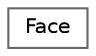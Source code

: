 digraph "Graphical Class Hierarchy"
{
 // LATEX_PDF_SIZE
  bgcolor="transparent";
  edge [fontname=Helvetica,fontsize=10,labelfontname=Helvetica,labelfontsize=10];
  node [fontname=Helvetica,fontsize=10,shape=box,height=0.2,width=0.4];
  rankdir="LR";
  Node0 [id="Node000000",label="Face",height=0.2,width=0.4,color="grey40", fillcolor="white", style="filled",URL="$structFace.html",tooltip="Structure representing a face of a 3D model."];
}
